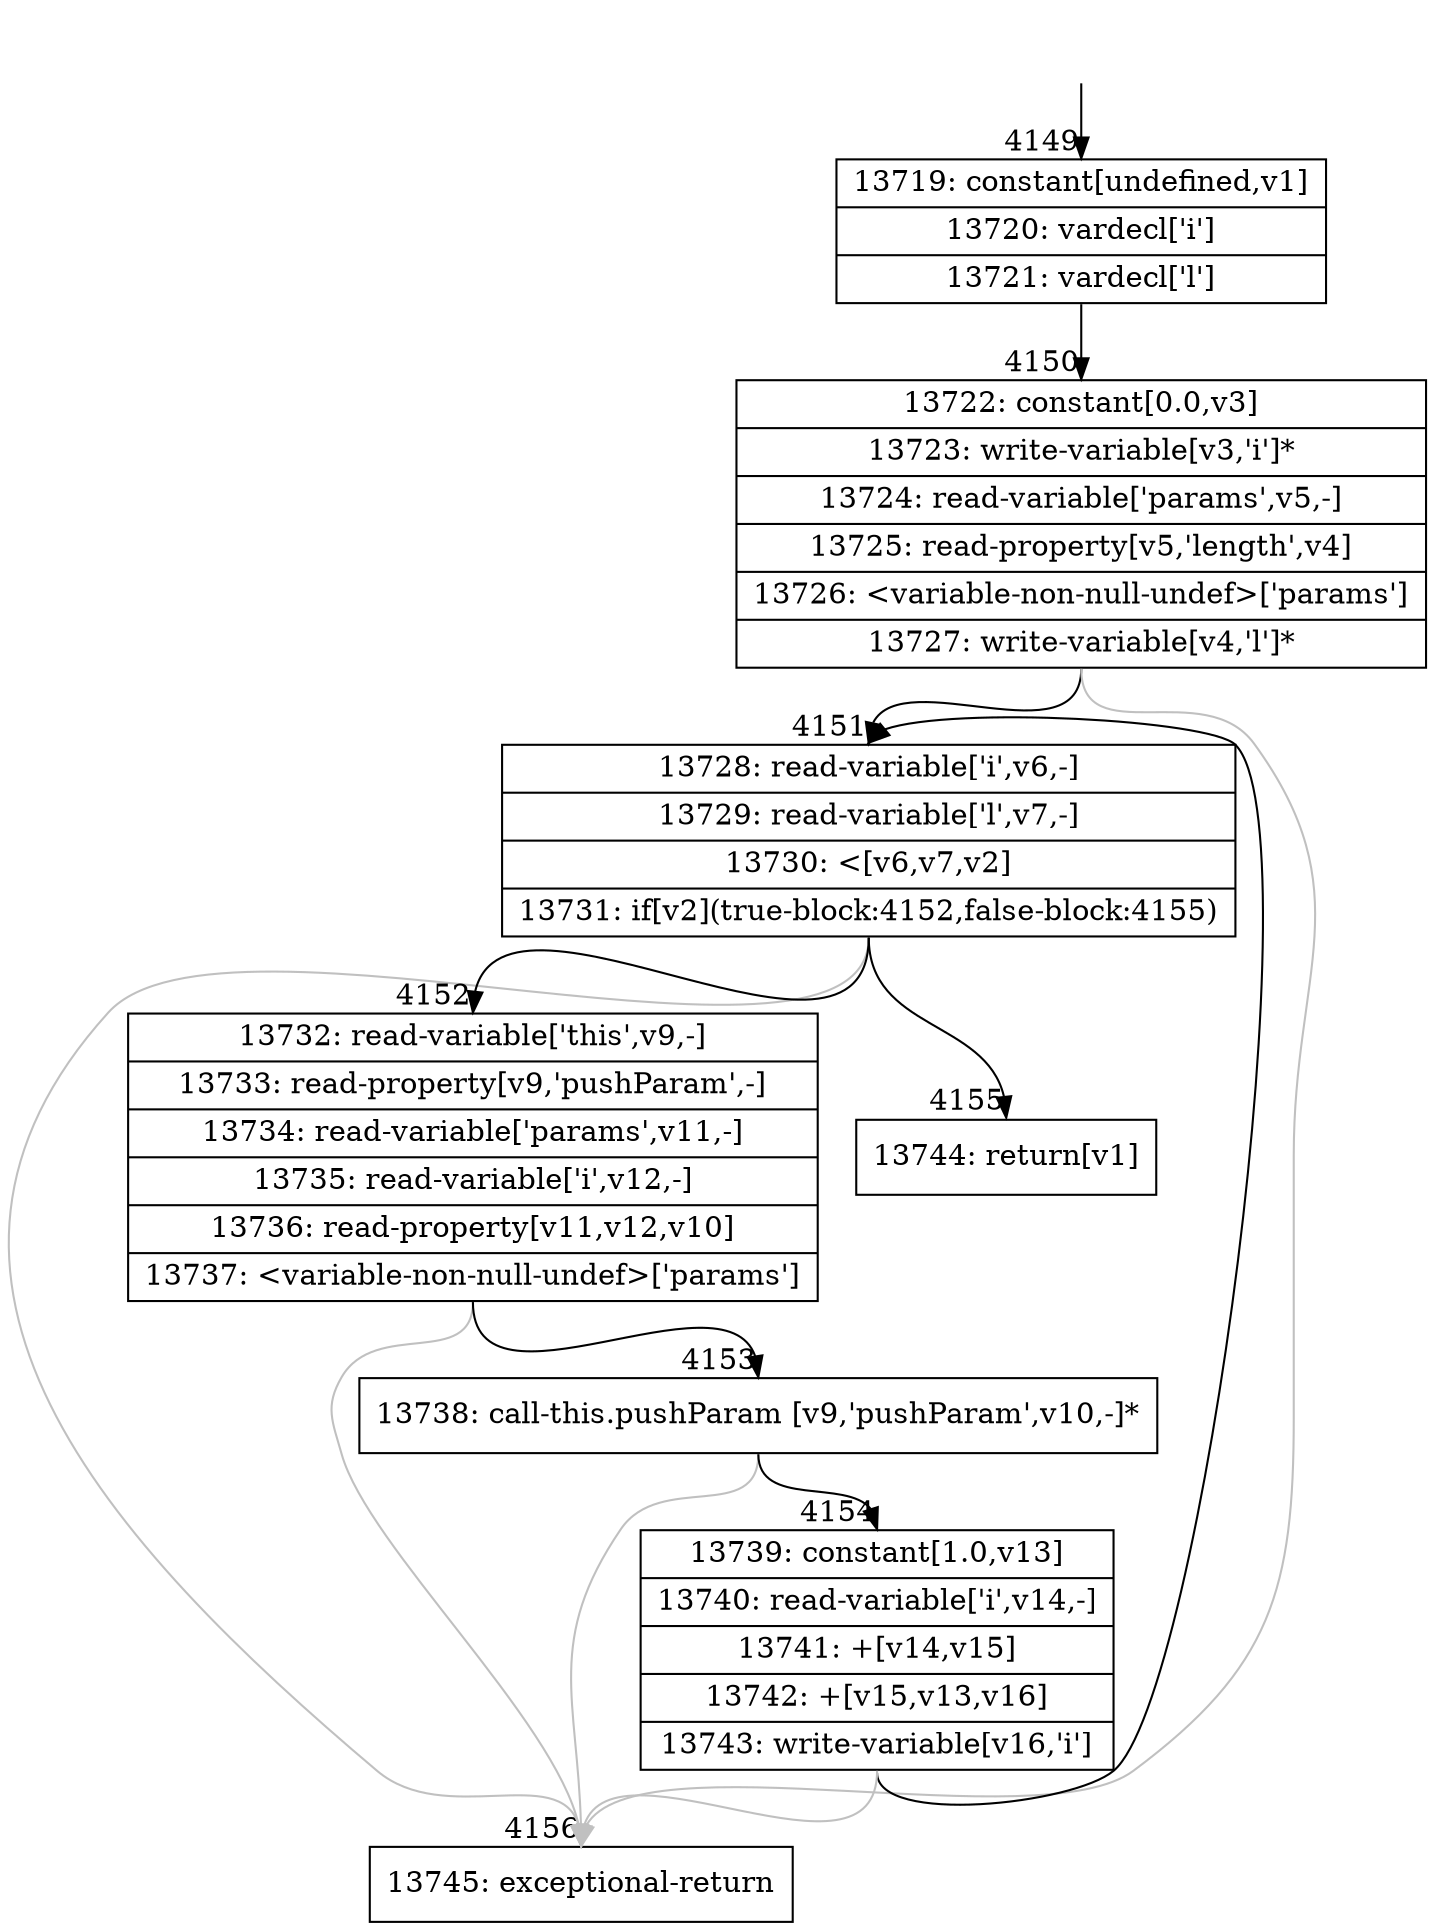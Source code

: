 digraph {
rankdir="TD"
BB_entry171[shape=none,label=""];
BB_entry171 -> BB4149 [tailport=s, headport=n, headlabel="    4149"]
BB4149 [shape=record label="{13719: constant[undefined,v1]|13720: vardecl['i']|13721: vardecl['l']}" ] 
BB4149 -> BB4150 [tailport=s, headport=n, headlabel="      4150"]
BB4150 [shape=record label="{13722: constant[0.0,v3]|13723: write-variable[v3,'i']*|13724: read-variable['params',v5,-]|13725: read-property[v5,'length',v4]|13726: \<variable-non-null-undef\>['params']|13727: write-variable[v4,'l']*}" ] 
BB4150 -> BB4151 [tailport=s, headport=n, headlabel="      4151"]
BB4150 -> BB4156 [tailport=s, headport=n, color=gray, headlabel="      4156"]
BB4151 [shape=record label="{13728: read-variable['i',v6,-]|13729: read-variable['l',v7,-]|13730: \<[v6,v7,v2]|13731: if[v2](true-block:4152,false-block:4155)}" ] 
BB4151 -> BB4152 [tailport=s, headport=n, headlabel="      4152"]
BB4151 -> BB4155 [tailport=s, headport=n, headlabel="      4155"]
BB4151 -> BB4156 [tailport=s, headport=n, color=gray]
BB4152 [shape=record label="{13732: read-variable['this',v9,-]|13733: read-property[v9,'pushParam',-]|13734: read-variable['params',v11,-]|13735: read-variable['i',v12,-]|13736: read-property[v11,v12,v10]|13737: \<variable-non-null-undef\>['params']}" ] 
BB4152 -> BB4153 [tailport=s, headport=n, headlabel="      4153"]
BB4152 -> BB4156 [tailport=s, headport=n, color=gray]
BB4153 [shape=record label="{13738: call-this.pushParam [v9,'pushParam',v10,-]*}" ] 
BB4153 -> BB4154 [tailport=s, headport=n, headlabel="      4154"]
BB4153 -> BB4156 [tailport=s, headport=n, color=gray]
BB4154 [shape=record label="{13739: constant[1.0,v13]|13740: read-variable['i',v14,-]|13741: +[v14,v15]|13742: +[v15,v13,v16]|13743: write-variable[v16,'i']}" ] 
BB4154 -> BB4151 [tailport=s, headport=n]
BB4154 -> BB4156 [tailport=s, headport=n, color=gray]
BB4155 [shape=record label="{13744: return[v1]}" ] 
BB4156 [shape=record label="{13745: exceptional-return}" ] 
//#$~ 2284
}
